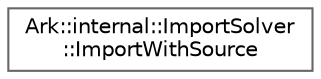 digraph "Graphical Class Hierarchy"
{
 // INTERACTIVE_SVG=YES
 // LATEX_PDF_SIZE
  bgcolor="transparent";
  edge [fontname=Helvetica,fontsize=10,labelfontname=Helvetica,labelfontsize=10];
  node [fontname=Helvetica,fontsize=10,shape=box,height=0.2,width=0.4];
  rankdir="LR";
  Node0 [id="Node000000",label="Ark::internal::ImportSolver\l::ImportWithSource",height=0.2,width=0.4,color="grey40", fillcolor="white", style="filled",URL="$d8/dbc/structArk_1_1internal_1_1ImportSolver_1_1ImportWithSource.html",tooltip=" "];
}

